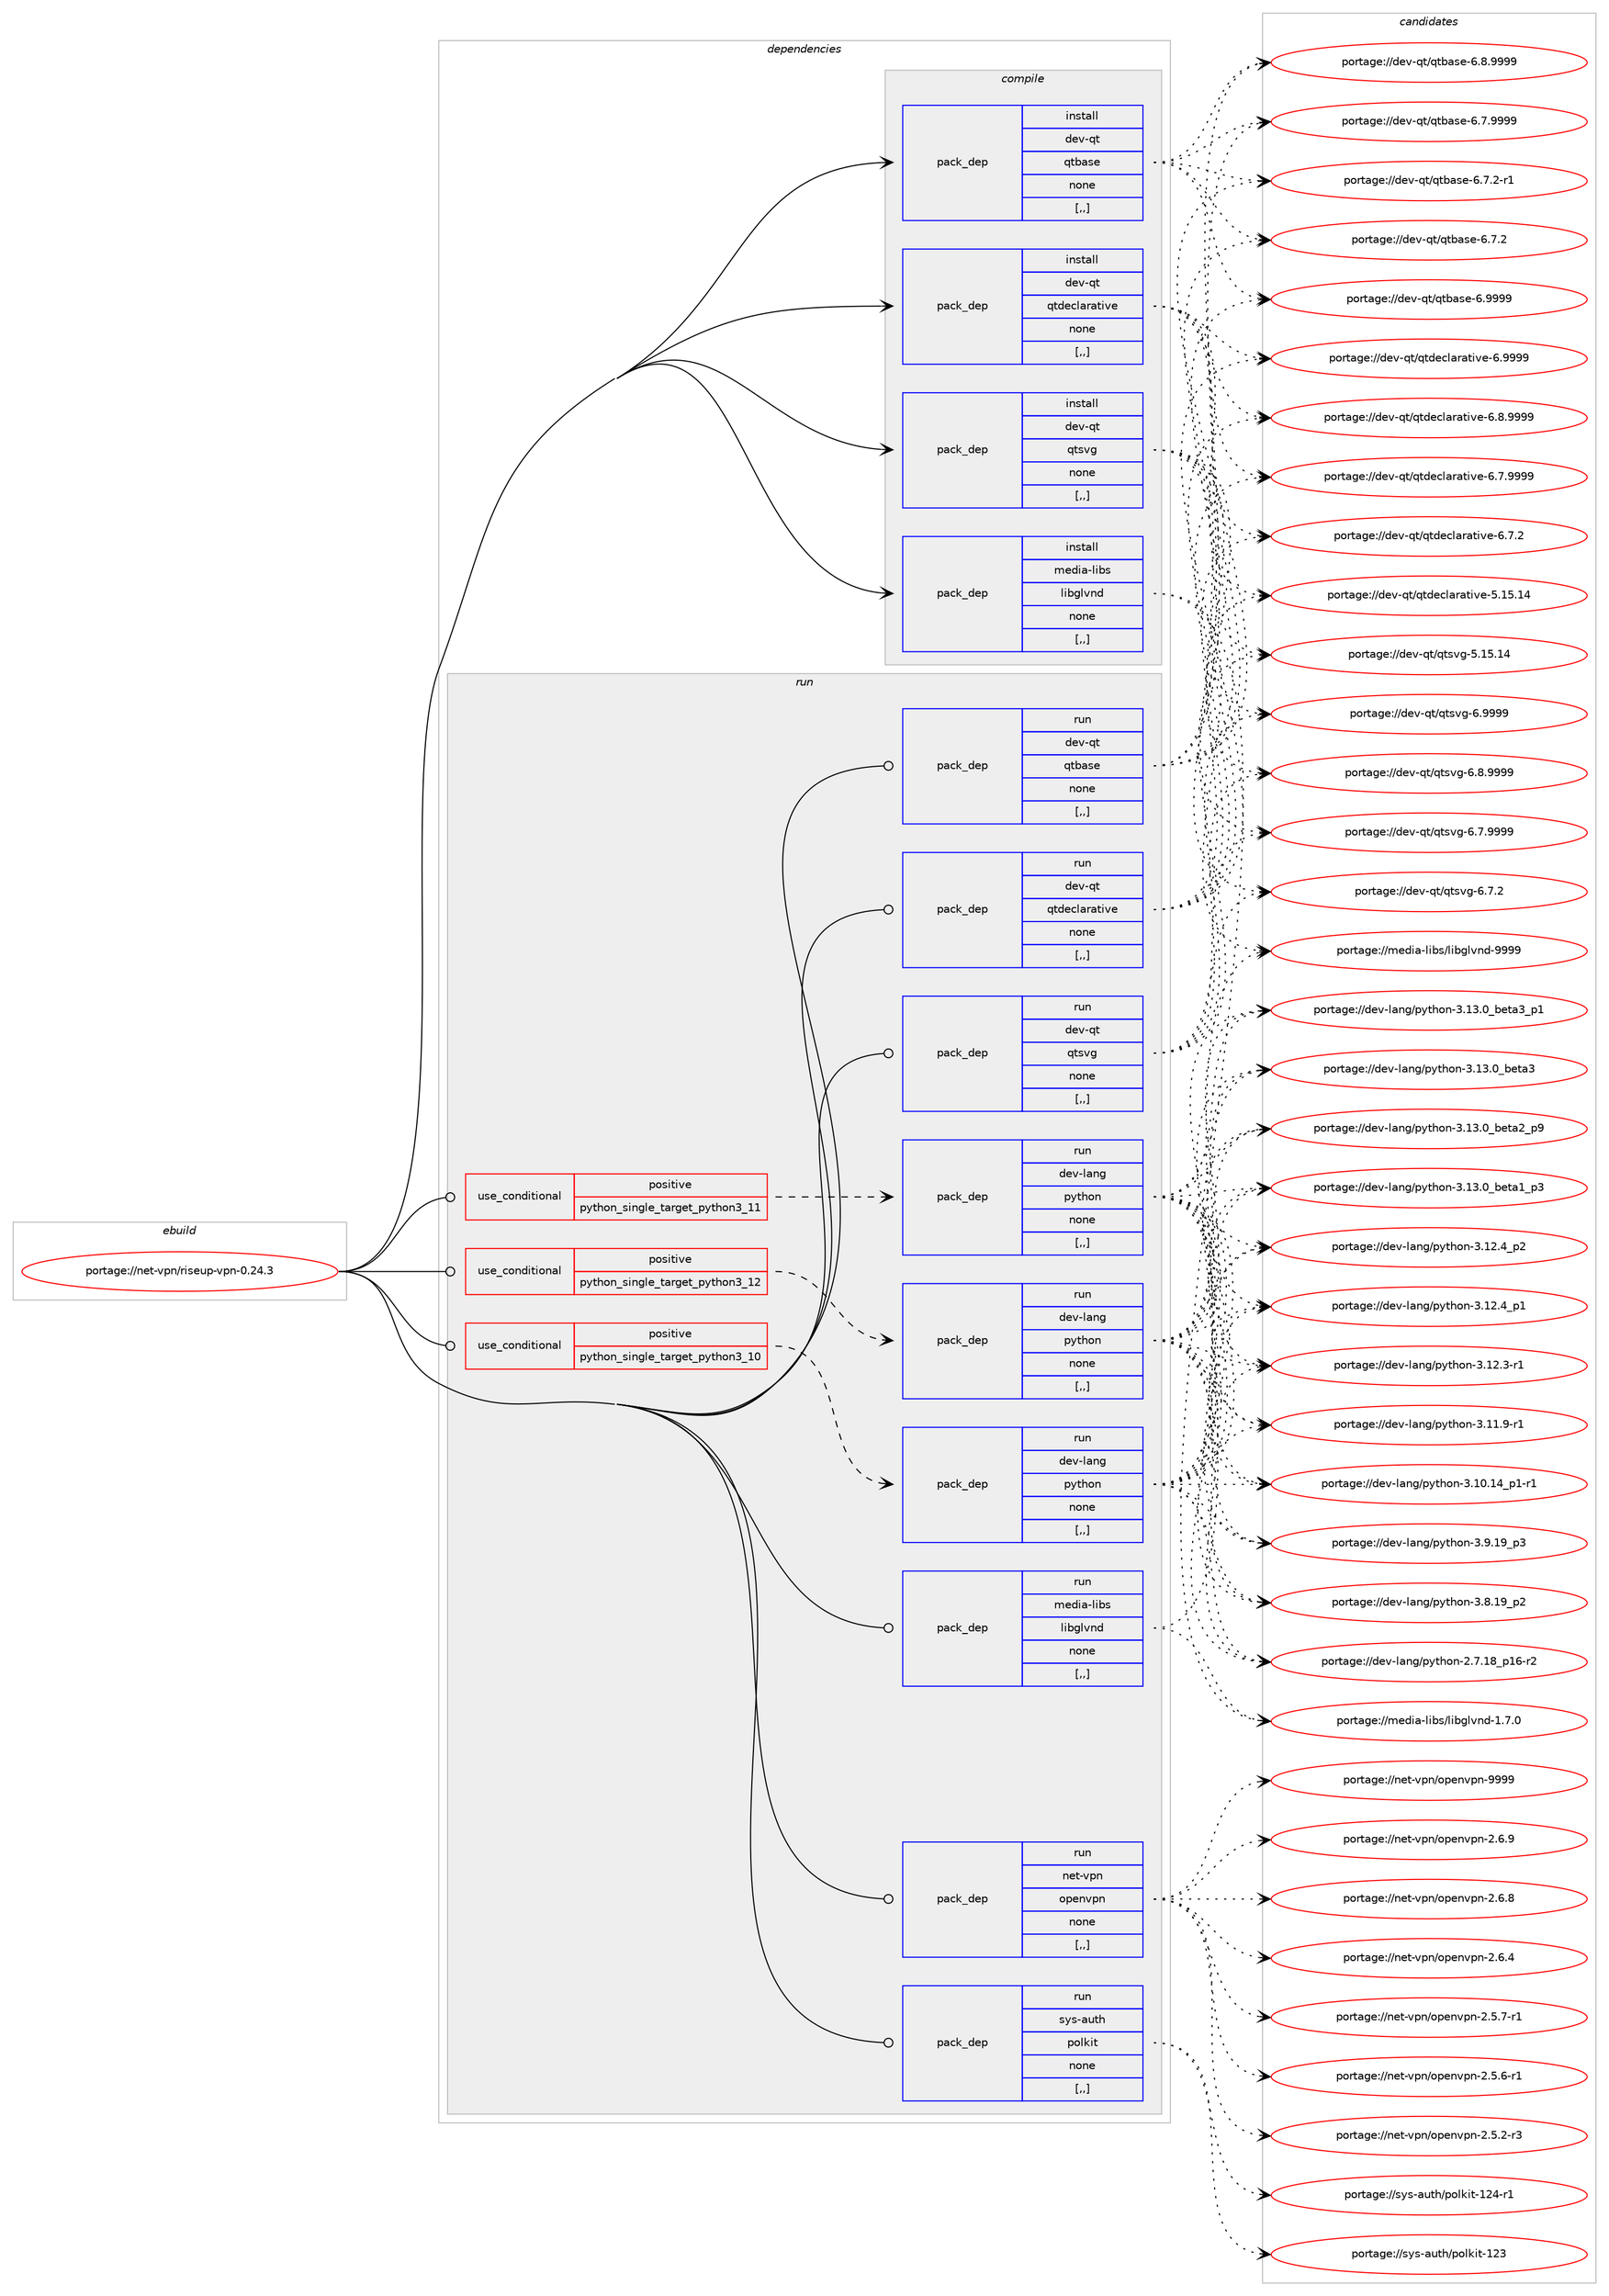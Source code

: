 digraph prolog {

# *************
# Graph options
# *************

newrank=true;
concentrate=true;
compound=true;
graph [rankdir=LR,fontname=Helvetica,fontsize=10,ranksep=1.5];#, ranksep=2.5, nodesep=0.2];
edge  [arrowhead=vee];
node  [fontname=Helvetica,fontsize=10];

# **********
# The ebuild
# **********

subgraph cluster_leftcol {
color=gray;
label=<<i>ebuild</i>>;
id [label="portage://net-vpn/riseup-vpn-0.24.3", color=red, width=4, href="../net-vpn/riseup-vpn-0.24.3.svg"];
}

# ****************
# The dependencies
# ****************

subgraph cluster_midcol {
color=gray;
label=<<i>dependencies</i>>;
subgraph cluster_compile {
fillcolor="#eeeeee";
style=filled;
label=<<i>compile</i>>;
subgraph pack280450 {
dependency385065 [label=<<TABLE BORDER="0" CELLBORDER="1" CELLSPACING="0" CELLPADDING="4" WIDTH="220"><TR><TD ROWSPAN="6" CELLPADDING="30">pack_dep</TD></TR><TR><TD WIDTH="110">install</TD></TR><TR><TD>dev-qt</TD></TR><TR><TD>qtbase</TD></TR><TR><TD>none</TD></TR><TR><TD>[,,]</TD></TR></TABLE>>, shape=none, color=blue];
}
id:e -> dependency385065:w [weight=20,style="solid",arrowhead="vee"];
subgraph pack280451 {
dependency385066 [label=<<TABLE BORDER="0" CELLBORDER="1" CELLSPACING="0" CELLPADDING="4" WIDTH="220"><TR><TD ROWSPAN="6" CELLPADDING="30">pack_dep</TD></TR><TR><TD WIDTH="110">install</TD></TR><TR><TD>dev-qt</TD></TR><TR><TD>qtdeclarative</TD></TR><TR><TD>none</TD></TR><TR><TD>[,,]</TD></TR></TABLE>>, shape=none, color=blue];
}
id:e -> dependency385066:w [weight=20,style="solid",arrowhead="vee"];
subgraph pack280452 {
dependency385067 [label=<<TABLE BORDER="0" CELLBORDER="1" CELLSPACING="0" CELLPADDING="4" WIDTH="220"><TR><TD ROWSPAN="6" CELLPADDING="30">pack_dep</TD></TR><TR><TD WIDTH="110">install</TD></TR><TR><TD>dev-qt</TD></TR><TR><TD>qtsvg</TD></TR><TR><TD>none</TD></TR><TR><TD>[,,]</TD></TR></TABLE>>, shape=none, color=blue];
}
id:e -> dependency385067:w [weight=20,style="solid",arrowhead="vee"];
subgraph pack280453 {
dependency385068 [label=<<TABLE BORDER="0" CELLBORDER="1" CELLSPACING="0" CELLPADDING="4" WIDTH="220"><TR><TD ROWSPAN="6" CELLPADDING="30">pack_dep</TD></TR><TR><TD WIDTH="110">install</TD></TR><TR><TD>media-libs</TD></TR><TR><TD>libglvnd</TD></TR><TR><TD>none</TD></TR><TR><TD>[,,]</TD></TR></TABLE>>, shape=none, color=blue];
}
id:e -> dependency385068:w [weight=20,style="solid",arrowhead="vee"];
}
subgraph cluster_compileandrun {
fillcolor="#eeeeee";
style=filled;
label=<<i>compile and run</i>>;
}
subgraph cluster_run {
fillcolor="#eeeeee";
style=filled;
label=<<i>run</i>>;
subgraph cond101824 {
dependency385069 [label=<<TABLE BORDER="0" CELLBORDER="1" CELLSPACING="0" CELLPADDING="4"><TR><TD ROWSPAN="3" CELLPADDING="10">use_conditional</TD></TR><TR><TD>positive</TD></TR><TR><TD>python_single_target_python3_10</TD></TR></TABLE>>, shape=none, color=red];
subgraph pack280454 {
dependency385070 [label=<<TABLE BORDER="0" CELLBORDER="1" CELLSPACING="0" CELLPADDING="4" WIDTH="220"><TR><TD ROWSPAN="6" CELLPADDING="30">pack_dep</TD></TR><TR><TD WIDTH="110">run</TD></TR><TR><TD>dev-lang</TD></TR><TR><TD>python</TD></TR><TR><TD>none</TD></TR><TR><TD>[,,]</TD></TR></TABLE>>, shape=none, color=blue];
}
dependency385069:e -> dependency385070:w [weight=20,style="dashed",arrowhead="vee"];
}
id:e -> dependency385069:w [weight=20,style="solid",arrowhead="odot"];
subgraph cond101825 {
dependency385071 [label=<<TABLE BORDER="0" CELLBORDER="1" CELLSPACING="0" CELLPADDING="4"><TR><TD ROWSPAN="3" CELLPADDING="10">use_conditional</TD></TR><TR><TD>positive</TD></TR><TR><TD>python_single_target_python3_11</TD></TR></TABLE>>, shape=none, color=red];
subgraph pack280455 {
dependency385072 [label=<<TABLE BORDER="0" CELLBORDER="1" CELLSPACING="0" CELLPADDING="4" WIDTH="220"><TR><TD ROWSPAN="6" CELLPADDING="30">pack_dep</TD></TR><TR><TD WIDTH="110">run</TD></TR><TR><TD>dev-lang</TD></TR><TR><TD>python</TD></TR><TR><TD>none</TD></TR><TR><TD>[,,]</TD></TR></TABLE>>, shape=none, color=blue];
}
dependency385071:e -> dependency385072:w [weight=20,style="dashed",arrowhead="vee"];
}
id:e -> dependency385071:w [weight=20,style="solid",arrowhead="odot"];
subgraph cond101826 {
dependency385073 [label=<<TABLE BORDER="0" CELLBORDER="1" CELLSPACING="0" CELLPADDING="4"><TR><TD ROWSPAN="3" CELLPADDING="10">use_conditional</TD></TR><TR><TD>positive</TD></TR><TR><TD>python_single_target_python3_12</TD></TR></TABLE>>, shape=none, color=red];
subgraph pack280456 {
dependency385074 [label=<<TABLE BORDER="0" CELLBORDER="1" CELLSPACING="0" CELLPADDING="4" WIDTH="220"><TR><TD ROWSPAN="6" CELLPADDING="30">pack_dep</TD></TR><TR><TD WIDTH="110">run</TD></TR><TR><TD>dev-lang</TD></TR><TR><TD>python</TD></TR><TR><TD>none</TD></TR><TR><TD>[,,]</TD></TR></TABLE>>, shape=none, color=blue];
}
dependency385073:e -> dependency385074:w [weight=20,style="dashed",arrowhead="vee"];
}
id:e -> dependency385073:w [weight=20,style="solid",arrowhead="odot"];
subgraph pack280457 {
dependency385075 [label=<<TABLE BORDER="0" CELLBORDER="1" CELLSPACING="0" CELLPADDING="4" WIDTH="220"><TR><TD ROWSPAN="6" CELLPADDING="30">pack_dep</TD></TR><TR><TD WIDTH="110">run</TD></TR><TR><TD>dev-qt</TD></TR><TR><TD>qtbase</TD></TR><TR><TD>none</TD></TR><TR><TD>[,,]</TD></TR></TABLE>>, shape=none, color=blue];
}
id:e -> dependency385075:w [weight=20,style="solid",arrowhead="odot"];
subgraph pack280458 {
dependency385076 [label=<<TABLE BORDER="0" CELLBORDER="1" CELLSPACING="0" CELLPADDING="4" WIDTH="220"><TR><TD ROWSPAN="6" CELLPADDING="30">pack_dep</TD></TR><TR><TD WIDTH="110">run</TD></TR><TR><TD>dev-qt</TD></TR><TR><TD>qtdeclarative</TD></TR><TR><TD>none</TD></TR><TR><TD>[,,]</TD></TR></TABLE>>, shape=none, color=blue];
}
id:e -> dependency385076:w [weight=20,style="solid",arrowhead="odot"];
subgraph pack280459 {
dependency385077 [label=<<TABLE BORDER="0" CELLBORDER="1" CELLSPACING="0" CELLPADDING="4" WIDTH="220"><TR><TD ROWSPAN="6" CELLPADDING="30">pack_dep</TD></TR><TR><TD WIDTH="110">run</TD></TR><TR><TD>dev-qt</TD></TR><TR><TD>qtsvg</TD></TR><TR><TD>none</TD></TR><TR><TD>[,,]</TD></TR></TABLE>>, shape=none, color=blue];
}
id:e -> dependency385077:w [weight=20,style="solid",arrowhead="odot"];
subgraph pack280460 {
dependency385078 [label=<<TABLE BORDER="0" CELLBORDER="1" CELLSPACING="0" CELLPADDING="4" WIDTH="220"><TR><TD ROWSPAN="6" CELLPADDING="30">pack_dep</TD></TR><TR><TD WIDTH="110">run</TD></TR><TR><TD>media-libs</TD></TR><TR><TD>libglvnd</TD></TR><TR><TD>none</TD></TR><TR><TD>[,,]</TD></TR></TABLE>>, shape=none, color=blue];
}
id:e -> dependency385078:w [weight=20,style="solid",arrowhead="odot"];
subgraph pack280461 {
dependency385079 [label=<<TABLE BORDER="0" CELLBORDER="1" CELLSPACING="0" CELLPADDING="4" WIDTH="220"><TR><TD ROWSPAN="6" CELLPADDING="30">pack_dep</TD></TR><TR><TD WIDTH="110">run</TD></TR><TR><TD>net-vpn</TD></TR><TR><TD>openvpn</TD></TR><TR><TD>none</TD></TR><TR><TD>[,,]</TD></TR></TABLE>>, shape=none, color=blue];
}
id:e -> dependency385079:w [weight=20,style="solid",arrowhead="odot"];
subgraph pack280462 {
dependency385080 [label=<<TABLE BORDER="0" CELLBORDER="1" CELLSPACING="0" CELLPADDING="4" WIDTH="220"><TR><TD ROWSPAN="6" CELLPADDING="30">pack_dep</TD></TR><TR><TD WIDTH="110">run</TD></TR><TR><TD>sys-auth</TD></TR><TR><TD>polkit</TD></TR><TR><TD>none</TD></TR><TR><TD>[,,]</TD></TR></TABLE>>, shape=none, color=blue];
}
id:e -> dependency385080:w [weight=20,style="solid",arrowhead="odot"];
}
}

# **************
# The candidates
# **************

subgraph cluster_choices {
rank=same;
color=gray;
label=<<i>candidates</i>>;

subgraph choice280450 {
color=black;
nodesep=1;
choice1001011184511311647113116989711510145544657575757 [label="portage://dev-qt/qtbase-6.9999", color=red, width=4,href="../dev-qt/qtbase-6.9999.svg"];
choice10010111845113116471131169897115101455446564657575757 [label="portage://dev-qt/qtbase-6.8.9999", color=red, width=4,href="../dev-qt/qtbase-6.8.9999.svg"];
choice10010111845113116471131169897115101455446554657575757 [label="portage://dev-qt/qtbase-6.7.9999", color=red, width=4,href="../dev-qt/qtbase-6.7.9999.svg"];
choice100101118451131164711311698971151014554465546504511449 [label="portage://dev-qt/qtbase-6.7.2-r1", color=red, width=4,href="../dev-qt/qtbase-6.7.2-r1.svg"];
choice10010111845113116471131169897115101455446554650 [label="portage://dev-qt/qtbase-6.7.2", color=red, width=4,href="../dev-qt/qtbase-6.7.2.svg"];
dependency385065:e -> choice1001011184511311647113116989711510145544657575757:w [style=dotted,weight="100"];
dependency385065:e -> choice10010111845113116471131169897115101455446564657575757:w [style=dotted,weight="100"];
dependency385065:e -> choice10010111845113116471131169897115101455446554657575757:w [style=dotted,weight="100"];
dependency385065:e -> choice100101118451131164711311698971151014554465546504511449:w [style=dotted,weight="100"];
dependency385065:e -> choice10010111845113116471131169897115101455446554650:w [style=dotted,weight="100"];
}
subgraph choice280451 {
color=black;
nodesep=1;
choice100101118451131164711311610010199108971149711610511810145544657575757 [label="portage://dev-qt/qtdeclarative-6.9999", color=red, width=4,href="../dev-qt/qtdeclarative-6.9999.svg"];
choice1001011184511311647113116100101991089711497116105118101455446564657575757 [label="portage://dev-qt/qtdeclarative-6.8.9999", color=red, width=4,href="../dev-qt/qtdeclarative-6.8.9999.svg"];
choice1001011184511311647113116100101991089711497116105118101455446554657575757 [label="portage://dev-qt/qtdeclarative-6.7.9999", color=red, width=4,href="../dev-qt/qtdeclarative-6.7.9999.svg"];
choice1001011184511311647113116100101991089711497116105118101455446554650 [label="portage://dev-qt/qtdeclarative-6.7.2", color=red, width=4,href="../dev-qt/qtdeclarative-6.7.2.svg"];
choice10010111845113116471131161001019910897114971161051181014553464953464952 [label="portage://dev-qt/qtdeclarative-5.15.14", color=red, width=4,href="../dev-qt/qtdeclarative-5.15.14.svg"];
dependency385066:e -> choice100101118451131164711311610010199108971149711610511810145544657575757:w [style=dotted,weight="100"];
dependency385066:e -> choice1001011184511311647113116100101991089711497116105118101455446564657575757:w [style=dotted,weight="100"];
dependency385066:e -> choice1001011184511311647113116100101991089711497116105118101455446554657575757:w [style=dotted,weight="100"];
dependency385066:e -> choice1001011184511311647113116100101991089711497116105118101455446554650:w [style=dotted,weight="100"];
dependency385066:e -> choice10010111845113116471131161001019910897114971161051181014553464953464952:w [style=dotted,weight="100"];
}
subgraph choice280452 {
color=black;
nodesep=1;
choice100101118451131164711311611511810345544657575757 [label="portage://dev-qt/qtsvg-6.9999", color=red, width=4,href="../dev-qt/qtsvg-6.9999.svg"];
choice1001011184511311647113116115118103455446564657575757 [label="portage://dev-qt/qtsvg-6.8.9999", color=red, width=4,href="../dev-qt/qtsvg-6.8.9999.svg"];
choice1001011184511311647113116115118103455446554657575757 [label="portage://dev-qt/qtsvg-6.7.9999", color=red, width=4,href="../dev-qt/qtsvg-6.7.9999.svg"];
choice1001011184511311647113116115118103455446554650 [label="portage://dev-qt/qtsvg-6.7.2", color=red, width=4,href="../dev-qt/qtsvg-6.7.2.svg"];
choice10010111845113116471131161151181034553464953464952 [label="portage://dev-qt/qtsvg-5.15.14", color=red, width=4,href="../dev-qt/qtsvg-5.15.14.svg"];
dependency385067:e -> choice100101118451131164711311611511810345544657575757:w [style=dotted,weight="100"];
dependency385067:e -> choice1001011184511311647113116115118103455446564657575757:w [style=dotted,weight="100"];
dependency385067:e -> choice1001011184511311647113116115118103455446554657575757:w [style=dotted,weight="100"];
dependency385067:e -> choice1001011184511311647113116115118103455446554650:w [style=dotted,weight="100"];
dependency385067:e -> choice10010111845113116471131161151181034553464953464952:w [style=dotted,weight="100"];
}
subgraph choice280453 {
color=black;
nodesep=1;
choice10910110010597451081059811547108105981031081181101004557575757 [label="portage://media-libs/libglvnd-9999", color=red, width=4,href="../media-libs/libglvnd-9999.svg"];
choice1091011001059745108105981154710810598103108118110100454946554648 [label="portage://media-libs/libglvnd-1.7.0", color=red, width=4,href="../media-libs/libglvnd-1.7.0.svg"];
dependency385068:e -> choice10910110010597451081059811547108105981031081181101004557575757:w [style=dotted,weight="100"];
dependency385068:e -> choice1091011001059745108105981154710810598103108118110100454946554648:w [style=dotted,weight="100"];
}
subgraph choice280454 {
color=black;
nodesep=1;
choice10010111845108971101034711212111610411111045514649514648959810111697519511249 [label="portage://dev-lang/python-3.13.0_beta3_p1", color=red, width=4,href="../dev-lang/python-3.13.0_beta3_p1.svg"];
choice1001011184510897110103471121211161041111104551464951464895981011169751 [label="portage://dev-lang/python-3.13.0_beta3", color=red, width=4,href="../dev-lang/python-3.13.0_beta3.svg"];
choice10010111845108971101034711212111610411111045514649514648959810111697509511257 [label="portage://dev-lang/python-3.13.0_beta2_p9", color=red, width=4,href="../dev-lang/python-3.13.0_beta2_p9.svg"];
choice10010111845108971101034711212111610411111045514649514648959810111697499511251 [label="portage://dev-lang/python-3.13.0_beta1_p3", color=red, width=4,href="../dev-lang/python-3.13.0_beta1_p3.svg"];
choice100101118451089711010347112121116104111110455146495046529511250 [label="portage://dev-lang/python-3.12.4_p2", color=red, width=4,href="../dev-lang/python-3.12.4_p2.svg"];
choice100101118451089711010347112121116104111110455146495046529511249 [label="portage://dev-lang/python-3.12.4_p1", color=red, width=4,href="../dev-lang/python-3.12.4_p1.svg"];
choice100101118451089711010347112121116104111110455146495046514511449 [label="portage://dev-lang/python-3.12.3-r1", color=red, width=4,href="../dev-lang/python-3.12.3-r1.svg"];
choice100101118451089711010347112121116104111110455146494946574511449 [label="portage://dev-lang/python-3.11.9-r1", color=red, width=4,href="../dev-lang/python-3.11.9-r1.svg"];
choice100101118451089711010347112121116104111110455146494846495295112494511449 [label="portage://dev-lang/python-3.10.14_p1-r1", color=red, width=4,href="../dev-lang/python-3.10.14_p1-r1.svg"];
choice100101118451089711010347112121116104111110455146574649579511251 [label="portage://dev-lang/python-3.9.19_p3", color=red, width=4,href="../dev-lang/python-3.9.19_p3.svg"];
choice100101118451089711010347112121116104111110455146564649579511250 [label="portage://dev-lang/python-3.8.19_p2", color=red, width=4,href="../dev-lang/python-3.8.19_p2.svg"];
choice100101118451089711010347112121116104111110455046554649569511249544511450 [label="portage://dev-lang/python-2.7.18_p16-r2", color=red, width=4,href="../dev-lang/python-2.7.18_p16-r2.svg"];
dependency385070:e -> choice10010111845108971101034711212111610411111045514649514648959810111697519511249:w [style=dotted,weight="100"];
dependency385070:e -> choice1001011184510897110103471121211161041111104551464951464895981011169751:w [style=dotted,weight="100"];
dependency385070:e -> choice10010111845108971101034711212111610411111045514649514648959810111697509511257:w [style=dotted,weight="100"];
dependency385070:e -> choice10010111845108971101034711212111610411111045514649514648959810111697499511251:w [style=dotted,weight="100"];
dependency385070:e -> choice100101118451089711010347112121116104111110455146495046529511250:w [style=dotted,weight="100"];
dependency385070:e -> choice100101118451089711010347112121116104111110455146495046529511249:w [style=dotted,weight="100"];
dependency385070:e -> choice100101118451089711010347112121116104111110455146495046514511449:w [style=dotted,weight="100"];
dependency385070:e -> choice100101118451089711010347112121116104111110455146494946574511449:w [style=dotted,weight="100"];
dependency385070:e -> choice100101118451089711010347112121116104111110455146494846495295112494511449:w [style=dotted,weight="100"];
dependency385070:e -> choice100101118451089711010347112121116104111110455146574649579511251:w [style=dotted,weight="100"];
dependency385070:e -> choice100101118451089711010347112121116104111110455146564649579511250:w [style=dotted,weight="100"];
dependency385070:e -> choice100101118451089711010347112121116104111110455046554649569511249544511450:w [style=dotted,weight="100"];
}
subgraph choice280455 {
color=black;
nodesep=1;
choice10010111845108971101034711212111610411111045514649514648959810111697519511249 [label="portage://dev-lang/python-3.13.0_beta3_p1", color=red, width=4,href="../dev-lang/python-3.13.0_beta3_p1.svg"];
choice1001011184510897110103471121211161041111104551464951464895981011169751 [label="portage://dev-lang/python-3.13.0_beta3", color=red, width=4,href="../dev-lang/python-3.13.0_beta3.svg"];
choice10010111845108971101034711212111610411111045514649514648959810111697509511257 [label="portage://dev-lang/python-3.13.0_beta2_p9", color=red, width=4,href="../dev-lang/python-3.13.0_beta2_p9.svg"];
choice10010111845108971101034711212111610411111045514649514648959810111697499511251 [label="portage://dev-lang/python-3.13.0_beta1_p3", color=red, width=4,href="../dev-lang/python-3.13.0_beta1_p3.svg"];
choice100101118451089711010347112121116104111110455146495046529511250 [label="portage://dev-lang/python-3.12.4_p2", color=red, width=4,href="../dev-lang/python-3.12.4_p2.svg"];
choice100101118451089711010347112121116104111110455146495046529511249 [label="portage://dev-lang/python-3.12.4_p1", color=red, width=4,href="../dev-lang/python-3.12.4_p1.svg"];
choice100101118451089711010347112121116104111110455146495046514511449 [label="portage://dev-lang/python-3.12.3-r1", color=red, width=4,href="../dev-lang/python-3.12.3-r1.svg"];
choice100101118451089711010347112121116104111110455146494946574511449 [label="portage://dev-lang/python-3.11.9-r1", color=red, width=4,href="../dev-lang/python-3.11.9-r1.svg"];
choice100101118451089711010347112121116104111110455146494846495295112494511449 [label="portage://dev-lang/python-3.10.14_p1-r1", color=red, width=4,href="../dev-lang/python-3.10.14_p1-r1.svg"];
choice100101118451089711010347112121116104111110455146574649579511251 [label="portage://dev-lang/python-3.9.19_p3", color=red, width=4,href="../dev-lang/python-3.9.19_p3.svg"];
choice100101118451089711010347112121116104111110455146564649579511250 [label="portage://dev-lang/python-3.8.19_p2", color=red, width=4,href="../dev-lang/python-3.8.19_p2.svg"];
choice100101118451089711010347112121116104111110455046554649569511249544511450 [label="portage://dev-lang/python-2.7.18_p16-r2", color=red, width=4,href="../dev-lang/python-2.7.18_p16-r2.svg"];
dependency385072:e -> choice10010111845108971101034711212111610411111045514649514648959810111697519511249:w [style=dotted,weight="100"];
dependency385072:e -> choice1001011184510897110103471121211161041111104551464951464895981011169751:w [style=dotted,weight="100"];
dependency385072:e -> choice10010111845108971101034711212111610411111045514649514648959810111697509511257:w [style=dotted,weight="100"];
dependency385072:e -> choice10010111845108971101034711212111610411111045514649514648959810111697499511251:w [style=dotted,weight="100"];
dependency385072:e -> choice100101118451089711010347112121116104111110455146495046529511250:w [style=dotted,weight="100"];
dependency385072:e -> choice100101118451089711010347112121116104111110455146495046529511249:w [style=dotted,weight="100"];
dependency385072:e -> choice100101118451089711010347112121116104111110455146495046514511449:w [style=dotted,weight="100"];
dependency385072:e -> choice100101118451089711010347112121116104111110455146494946574511449:w [style=dotted,weight="100"];
dependency385072:e -> choice100101118451089711010347112121116104111110455146494846495295112494511449:w [style=dotted,weight="100"];
dependency385072:e -> choice100101118451089711010347112121116104111110455146574649579511251:w [style=dotted,weight="100"];
dependency385072:e -> choice100101118451089711010347112121116104111110455146564649579511250:w [style=dotted,weight="100"];
dependency385072:e -> choice100101118451089711010347112121116104111110455046554649569511249544511450:w [style=dotted,weight="100"];
}
subgraph choice280456 {
color=black;
nodesep=1;
choice10010111845108971101034711212111610411111045514649514648959810111697519511249 [label="portage://dev-lang/python-3.13.0_beta3_p1", color=red, width=4,href="../dev-lang/python-3.13.0_beta3_p1.svg"];
choice1001011184510897110103471121211161041111104551464951464895981011169751 [label="portage://dev-lang/python-3.13.0_beta3", color=red, width=4,href="../dev-lang/python-3.13.0_beta3.svg"];
choice10010111845108971101034711212111610411111045514649514648959810111697509511257 [label="portage://dev-lang/python-3.13.0_beta2_p9", color=red, width=4,href="../dev-lang/python-3.13.0_beta2_p9.svg"];
choice10010111845108971101034711212111610411111045514649514648959810111697499511251 [label="portage://dev-lang/python-3.13.0_beta1_p3", color=red, width=4,href="../dev-lang/python-3.13.0_beta1_p3.svg"];
choice100101118451089711010347112121116104111110455146495046529511250 [label="portage://dev-lang/python-3.12.4_p2", color=red, width=4,href="../dev-lang/python-3.12.4_p2.svg"];
choice100101118451089711010347112121116104111110455146495046529511249 [label="portage://dev-lang/python-3.12.4_p1", color=red, width=4,href="../dev-lang/python-3.12.4_p1.svg"];
choice100101118451089711010347112121116104111110455146495046514511449 [label="portage://dev-lang/python-3.12.3-r1", color=red, width=4,href="../dev-lang/python-3.12.3-r1.svg"];
choice100101118451089711010347112121116104111110455146494946574511449 [label="portage://dev-lang/python-3.11.9-r1", color=red, width=4,href="../dev-lang/python-3.11.9-r1.svg"];
choice100101118451089711010347112121116104111110455146494846495295112494511449 [label="portage://dev-lang/python-3.10.14_p1-r1", color=red, width=4,href="../dev-lang/python-3.10.14_p1-r1.svg"];
choice100101118451089711010347112121116104111110455146574649579511251 [label="portage://dev-lang/python-3.9.19_p3", color=red, width=4,href="../dev-lang/python-3.9.19_p3.svg"];
choice100101118451089711010347112121116104111110455146564649579511250 [label="portage://dev-lang/python-3.8.19_p2", color=red, width=4,href="../dev-lang/python-3.8.19_p2.svg"];
choice100101118451089711010347112121116104111110455046554649569511249544511450 [label="portage://dev-lang/python-2.7.18_p16-r2", color=red, width=4,href="../dev-lang/python-2.7.18_p16-r2.svg"];
dependency385074:e -> choice10010111845108971101034711212111610411111045514649514648959810111697519511249:w [style=dotted,weight="100"];
dependency385074:e -> choice1001011184510897110103471121211161041111104551464951464895981011169751:w [style=dotted,weight="100"];
dependency385074:e -> choice10010111845108971101034711212111610411111045514649514648959810111697509511257:w [style=dotted,weight="100"];
dependency385074:e -> choice10010111845108971101034711212111610411111045514649514648959810111697499511251:w [style=dotted,weight="100"];
dependency385074:e -> choice100101118451089711010347112121116104111110455146495046529511250:w [style=dotted,weight="100"];
dependency385074:e -> choice100101118451089711010347112121116104111110455146495046529511249:w [style=dotted,weight="100"];
dependency385074:e -> choice100101118451089711010347112121116104111110455146495046514511449:w [style=dotted,weight="100"];
dependency385074:e -> choice100101118451089711010347112121116104111110455146494946574511449:w [style=dotted,weight="100"];
dependency385074:e -> choice100101118451089711010347112121116104111110455146494846495295112494511449:w [style=dotted,weight="100"];
dependency385074:e -> choice100101118451089711010347112121116104111110455146574649579511251:w [style=dotted,weight="100"];
dependency385074:e -> choice100101118451089711010347112121116104111110455146564649579511250:w [style=dotted,weight="100"];
dependency385074:e -> choice100101118451089711010347112121116104111110455046554649569511249544511450:w [style=dotted,weight="100"];
}
subgraph choice280457 {
color=black;
nodesep=1;
choice1001011184511311647113116989711510145544657575757 [label="portage://dev-qt/qtbase-6.9999", color=red, width=4,href="../dev-qt/qtbase-6.9999.svg"];
choice10010111845113116471131169897115101455446564657575757 [label="portage://dev-qt/qtbase-6.8.9999", color=red, width=4,href="../dev-qt/qtbase-6.8.9999.svg"];
choice10010111845113116471131169897115101455446554657575757 [label="portage://dev-qt/qtbase-6.7.9999", color=red, width=4,href="../dev-qt/qtbase-6.7.9999.svg"];
choice100101118451131164711311698971151014554465546504511449 [label="portage://dev-qt/qtbase-6.7.2-r1", color=red, width=4,href="../dev-qt/qtbase-6.7.2-r1.svg"];
choice10010111845113116471131169897115101455446554650 [label="portage://dev-qt/qtbase-6.7.2", color=red, width=4,href="../dev-qt/qtbase-6.7.2.svg"];
dependency385075:e -> choice1001011184511311647113116989711510145544657575757:w [style=dotted,weight="100"];
dependency385075:e -> choice10010111845113116471131169897115101455446564657575757:w [style=dotted,weight="100"];
dependency385075:e -> choice10010111845113116471131169897115101455446554657575757:w [style=dotted,weight="100"];
dependency385075:e -> choice100101118451131164711311698971151014554465546504511449:w [style=dotted,weight="100"];
dependency385075:e -> choice10010111845113116471131169897115101455446554650:w [style=dotted,weight="100"];
}
subgraph choice280458 {
color=black;
nodesep=1;
choice100101118451131164711311610010199108971149711610511810145544657575757 [label="portage://dev-qt/qtdeclarative-6.9999", color=red, width=4,href="../dev-qt/qtdeclarative-6.9999.svg"];
choice1001011184511311647113116100101991089711497116105118101455446564657575757 [label="portage://dev-qt/qtdeclarative-6.8.9999", color=red, width=4,href="../dev-qt/qtdeclarative-6.8.9999.svg"];
choice1001011184511311647113116100101991089711497116105118101455446554657575757 [label="portage://dev-qt/qtdeclarative-6.7.9999", color=red, width=4,href="../dev-qt/qtdeclarative-6.7.9999.svg"];
choice1001011184511311647113116100101991089711497116105118101455446554650 [label="portage://dev-qt/qtdeclarative-6.7.2", color=red, width=4,href="../dev-qt/qtdeclarative-6.7.2.svg"];
choice10010111845113116471131161001019910897114971161051181014553464953464952 [label="portage://dev-qt/qtdeclarative-5.15.14", color=red, width=4,href="../dev-qt/qtdeclarative-5.15.14.svg"];
dependency385076:e -> choice100101118451131164711311610010199108971149711610511810145544657575757:w [style=dotted,weight="100"];
dependency385076:e -> choice1001011184511311647113116100101991089711497116105118101455446564657575757:w [style=dotted,weight="100"];
dependency385076:e -> choice1001011184511311647113116100101991089711497116105118101455446554657575757:w [style=dotted,weight="100"];
dependency385076:e -> choice1001011184511311647113116100101991089711497116105118101455446554650:w [style=dotted,weight="100"];
dependency385076:e -> choice10010111845113116471131161001019910897114971161051181014553464953464952:w [style=dotted,weight="100"];
}
subgraph choice280459 {
color=black;
nodesep=1;
choice100101118451131164711311611511810345544657575757 [label="portage://dev-qt/qtsvg-6.9999", color=red, width=4,href="../dev-qt/qtsvg-6.9999.svg"];
choice1001011184511311647113116115118103455446564657575757 [label="portage://dev-qt/qtsvg-6.8.9999", color=red, width=4,href="../dev-qt/qtsvg-6.8.9999.svg"];
choice1001011184511311647113116115118103455446554657575757 [label="portage://dev-qt/qtsvg-6.7.9999", color=red, width=4,href="../dev-qt/qtsvg-6.7.9999.svg"];
choice1001011184511311647113116115118103455446554650 [label="portage://dev-qt/qtsvg-6.7.2", color=red, width=4,href="../dev-qt/qtsvg-6.7.2.svg"];
choice10010111845113116471131161151181034553464953464952 [label="portage://dev-qt/qtsvg-5.15.14", color=red, width=4,href="../dev-qt/qtsvg-5.15.14.svg"];
dependency385077:e -> choice100101118451131164711311611511810345544657575757:w [style=dotted,weight="100"];
dependency385077:e -> choice1001011184511311647113116115118103455446564657575757:w [style=dotted,weight="100"];
dependency385077:e -> choice1001011184511311647113116115118103455446554657575757:w [style=dotted,weight="100"];
dependency385077:e -> choice1001011184511311647113116115118103455446554650:w [style=dotted,weight="100"];
dependency385077:e -> choice10010111845113116471131161151181034553464953464952:w [style=dotted,weight="100"];
}
subgraph choice280460 {
color=black;
nodesep=1;
choice10910110010597451081059811547108105981031081181101004557575757 [label="portage://media-libs/libglvnd-9999", color=red, width=4,href="../media-libs/libglvnd-9999.svg"];
choice1091011001059745108105981154710810598103108118110100454946554648 [label="portage://media-libs/libglvnd-1.7.0", color=red, width=4,href="../media-libs/libglvnd-1.7.0.svg"];
dependency385078:e -> choice10910110010597451081059811547108105981031081181101004557575757:w [style=dotted,weight="100"];
dependency385078:e -> choice1091011001059745108105981154710810598103108118110100454946554648:w [style=dotted,weight="100"];
}
subgraph choice280461 {
color=black;
nodesep=1;
choice11010111645118112110471111121011101181121104557575757 [label="portage://net-vpn/openvpn-9999", color=red, width=4,href="../net-vpn/openvpn-9999.svg"];
choice1101011164511811211047111112101110118112110455046544657 [label="portage://net-vpn/openvpn-2.6.9", color=red, width=4,href="../net-vpn/openvpn-2.6.9.svg"];
choice1101011164511811211047111112101110118112110455046544656 [label="portage://net-vpn/openvpn-2.6.8", color=red, width=4,href="../net-vpn/openvpn-2.6.8.svg"];
choice1101011164511811211047111112101110118112110455046544652 [label="portage://net-vpn/openvpn-2.6.4", color=red, width=4,href="../net-vpn/openvpn-2.6.4.svg"];
choice11010111645118112110471111121011101181121104550465346554511449 [label="portage://net-vpn/openvpn-2.5.7-r1", color=red, width=4,href="../net-vpn/openvpn-2.5.7-r1.svg"];
choice11010111645118112110471111121011101181121104550465346544511449 [label="portage://net-vpn/openvpn-2.5.6-r1", color=red, width=4,href="../net-vpn/openvpn-2.5.6-r1.svg"];
choice11010111645118112110471111121011101181121104550465346504511451 [label="portage://net-vpn/openvpn-2.5.2-r3", color=red, width=4,href="../net-vpn/openvpn-2.5.2-r3.svg"];
dependency385079:e -> choice11010111645118112110471111121011101181121104557575757:w [style=dotted,weight="100"];
dependency385079:e -> choice1101011164511811211047111112101110118112110455046544657:w [style=dotted,weight="100"];
dependency385079:e -> choice1101011164511811211047111112101110118112110455046544656:w [style=dotted,weight="100"];
dependency385079:e -> choice1101011164511811211047111112101110118112110455046544652:w [style=dotted,weight="100"];
dependency385079:e -> choice11010111645118112110471111121011101181121104550465346554511449:w [style=dotted,weight="100"];
dependency385079:e -> choice11010111645118112110471111121011101181121104550465346544511449:w [style=dotted,weight="100"];
dependency385079:e -> choice11010111645118112110471111121011101181121104550465346504511451:w [style=dotted,weight="100"];
}
subgraph choice280462 {
color=black;
nodesep=1;
choice115121115459711711610447112111108107105116454950524511449 [label="portage://sys-auth/polkit-124-r1", color=red, width=4,href="../sys-auth/polkit-124-r1.svg"];
choice11512111545971171161044711211110810710511645495051 [label="portage://sys-auth/polkit-123", color=red, width=4,href="../sys-auth/polkit-123.svg"];
dependency385080:e -> choice115121115459711711610447112111108107105116454950524511449:w [style=dotted,weight="100"];
dependency385080:e -> choice11512111545971171161044711211110810710511645495051:w [style=dotted,weight="100"];
}
}

}
